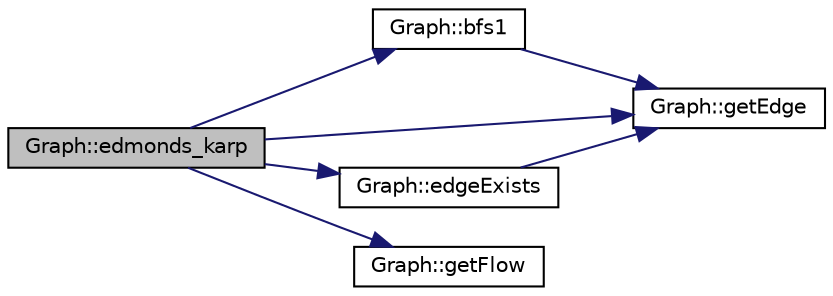 digraph "Graph::edmonds_karp"
{
 // LATEX_PDF_SIZE
  edge [fontname="Helvetica",fontsize="10",labelfontname="Helvetica",labelfontsize="10"];
  node [fontname="Helvetica",fontsize="10",shape=record];
  rankdir="LR";
  Node1 [label="Graph::edmonds_karp",height=0.2,width=0.4,color="black", fillcolor="grey75", style="filled", fontcolor="black",tooltip=" "];
  Node1 -> Node2 [color="midnightblue",fontsize="10",style="solid",fontname="Helvetica"];
  Node2 [label="Graph::bfs1",height=0.2,width=0.4,color="black", fillcolor="white", style="filled",URL="$class_graph.html#a82b05601052c5adcbf7d2017bc3d022d",tooltip=" "];
  Node2 -> Node3 [color="midnightblue",fontsize="10",style="solid",fontname="Helvetica"];
  Node3 [label="Graph::getEdge",height=0.2,width=0.4,color="black", fillcolor="white", style="filled",URL="$class_graph.html#a58ea2e89f55d9fe8eed66efbc4b35516",tooltip=" "];
  Node1 -> Node4 [color="midnightblue",fontsize="10",style="solid",fontname="Helvetica"];
  Node4 [label="Graph::edgeExists",height=0.2,width=0.4,color="black", fillcolor="white", style="filled",URL="$class_graph.html#ae5a7deb2c3326db1926aa292771a803d",tooltip=" "];
  Node4 -> Node3 [color="midnightblue",fontsize="10",style="solid",fontname="Helvetica"];
  Node1 -> Node3 [color="midnightblue",fontsize="10",style="solid",fontname="Helvetica"];
  Node1 -> Node5 [color="midnightblue",fontsize="10",style="solid",fontname="Helvetica"];
  Node5 [label="Graph::getFlow",height=0.2,width=0.4,color="black", fillcolor="white", style="filled",URL="$class_graph.html#aacf2aaf753954bebd410ef77aee80bf2",tooltip=" "];
}
